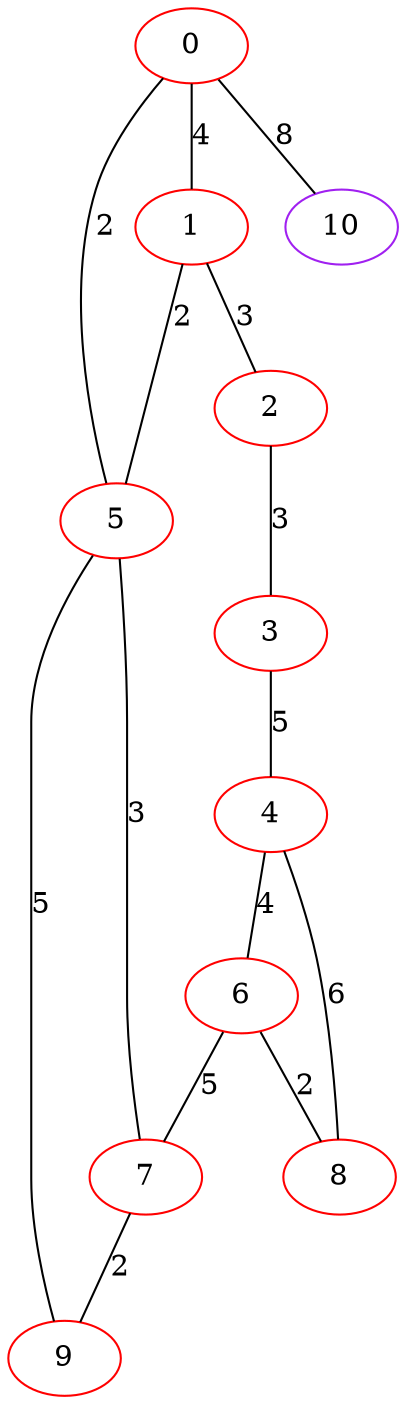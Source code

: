 graph "" {
0 [color=red, weight=1];
1 [color=red, weight=1];
2 [color=red, weight=1];
3 [color=red, weight=1];
4 [color=red, weight=1];
5 [color=red, weight=1];
6 [color=red, weight=1];
7 [color=red, weight=1];
8 [color=red, weight=1];
9 [color=red, weight=1];
10 [color=purple, weight=4];
0 -- 1  [key=0, label=4];
0 -- 10  [key=0, label=8];
0 -- 5  [key=0, label=2];
1 -- 2  [key=0, label=3];
1 -- 5  [key=0, label=2];
2 -- 3  [key=0, label=3];
3 -- 4  [key=0, label=5];
4 -- 8  [key=0, label=6];
4 -- 6  [key=0, label=4];
5 -- 9  [key=0, label=5];
5 -- 7  [key=0, label=3];
6 -- 8  [key=0, label=2];
6 -- 7  [key=0, label=5];
7 -- 9  [key=0, label=2];
}
